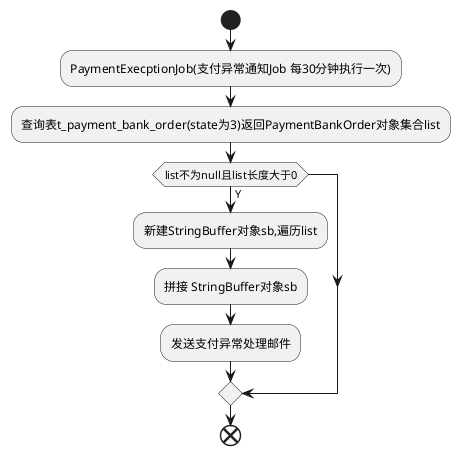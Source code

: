 @startuml

start
:PaymentExecptionJob(支付异常通知Job 每30分钟执行一次);
:查询表t_payment_bank_order(state为3)返回PaymentBankOrder对象集合list;
if(list不为null且list长度大于0)then(Y)
:新建StringBuffer对象sb,遍历list;
:拼接 StringBuffer对象sb;
:发送支付异常处理邮件;
endif
end

@enduml